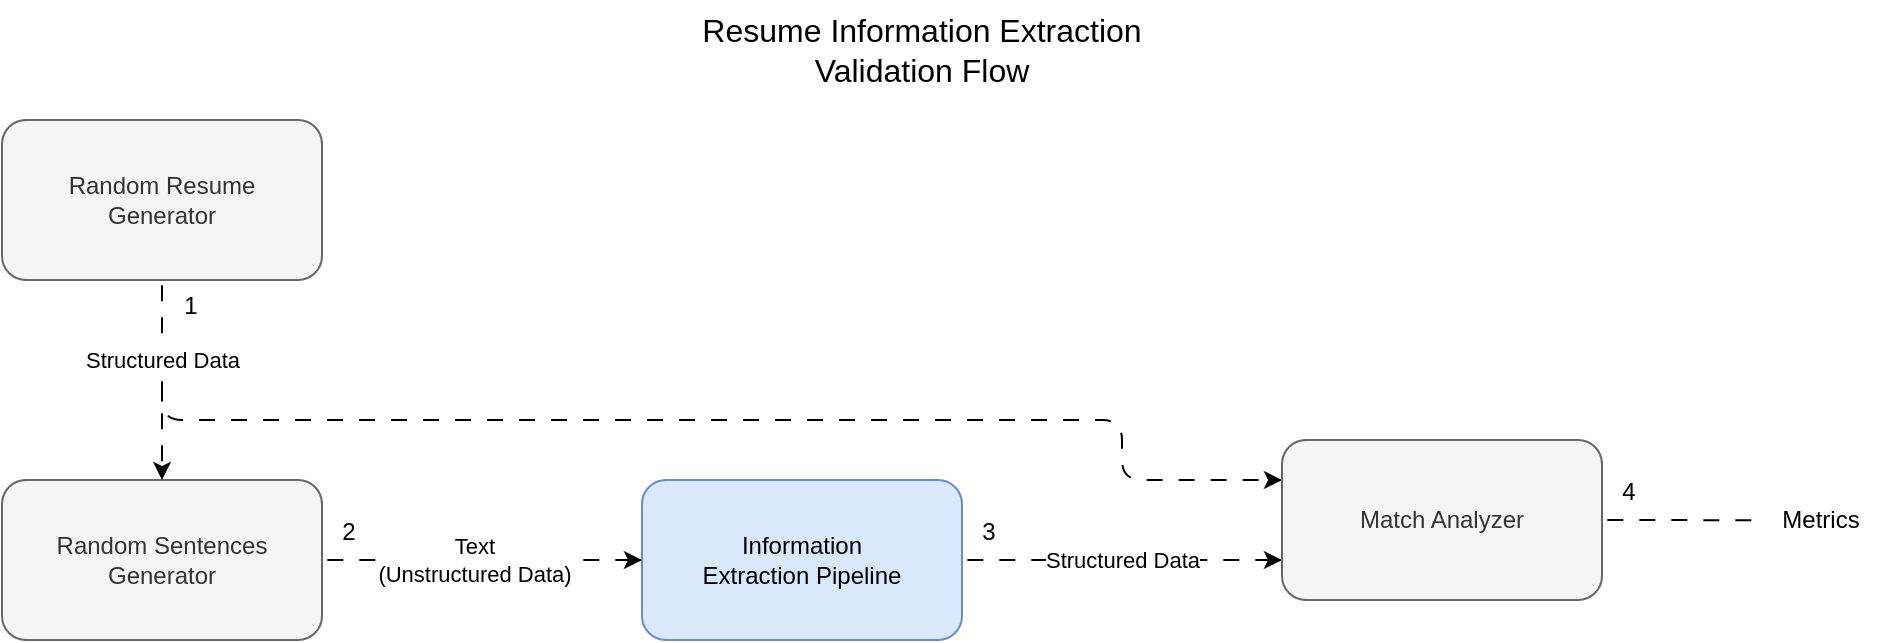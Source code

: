 <mxfile>
    <diagram id="2kICdqhfZtAJEf8zcuIv" name="Page-1">
        <mxGraphModel dx="996" dy="707" grid="0" gridSize="10" guides="1" tooltips="1" connect="1" arrows="1" fold="1" page="0" pageScale="1" pageWidth="1100" pageHeight="850" math="0" shadow="0">
            <root>
                <mxCell id="0"/>
                <mxCell id="1" parent="0"/>
                <mxCell id="91" style="edgeStyle=orthogonalEdgeStyle;html=1;entryX=0;entryY=0.75;entryDx=0;entryDy=0;exitX=1;exitY=0.5;exitDx=0;exitDy=0;flowAnimation=1;" parent="1" source="35" target="90" edge="1">
                    <mxGeometry relative="1" as="geometry">
                        <Array as="points">
                            <mxPoint x="580" y="460"/>
                            <mxPoint x="580" y="460"/>
                        </Array>
                    </mxGeometry>
                </mxCell>
                <mxCell id="92" value="Structured Data" style="edgeLabel;html=1;align=center;verticalAlign=middle;resizable=0;points=[];" parent="91" vertex="1" connectable="0">
                    <mxGeometry x="0.003" y="3" relative="1" as="geometry">
                        <mxPoint y="3" as="offset"/>
                    </mxGeometry>
                </mxCell>
                <mxCell id="35" value="Information&lt;br&gt;Extraction Pipeline" style="rounded=1;whiteSpace=wrap;html=1;fillColor=#dae8fc;strokeColor=#6c8ebf;" parent="1" vertex="1">
                    <mxGeometry x="360.0" y="420" width="160" height="80" as="geometry"/>
                </mxCell>
                <mxCell id="81" value="Resume Information Extraction Validation Flow" style="text;html=1;strokeColor=none;fillColor=none;align=center;verticalAlign=middle;whiteSpace=wrap;rounded=0;fontSize=16;" parent="1" vertex="1">
                    <mxGeometry x="380" y="180" width="240" height="50" as="geometry"/>
                </mxCell>
                <mxCell id="87" style="edgeStyle=none;html=1;entryX=0;entryY=0.5;entryDx=0;entryDy=0;flowAnimation=1;" parent="1" source="82" target="35" edge="1">
                    <mxGeometry relative="1" as="geometry"/>
                </mxCell>
                <mxCell id="88" value="Text&lt;div&gt;(Unstructured Data)&lt;/div&gt;" style="edgeLabel;html=1;align=center;verticalAlign=middle;resizable=0;points=[];" parent="87" vertex="1" connectable="0">
                    <mxGeometry x="0.08" y="-3" relative="1" as="geometry">
                        <mxPoint x="-11" y="-3" as="offset"/>
                    </mxGeometry>
                </mxCell>
                <mxCell id="82" value="Random Sentences Generator" style="rounded=1;whiteSpace=wrap;html=1;fillColor=#f5f5f5;fontColor=#333333;strokeColor=#666666;" parent="1" vertex="1">
                    <mxGeometry x="40" y="420" width="160" height="80" as="geometry"/>
                </mxCell>
                <mxCell id="102" style="edgeStyle=orthogonalEdgeStyle;html=1;entryX=0;entryY=0.25;entryDx=0;entryDy=0;flowAnimation=1;" parent="1" target="90" edge="1">
                    <mxGeometry relative="1" as="geometry">
                        <mxPoint x="120" y="370" as="sourcePoint"/>
                        <Array as="points">
                            <mxPoint x="120" y="390"/>
                            <mxPoint x="600" y="390"/>
                            <mxPoint x="600" y="420"/>
                        </Array>
                    </mxGeometry>
                </mxCell>
                <mxCell id="103" value="Structured Data" style="edgeStyle=none;html=1;exitX=0.5;exitY=1;exitDx=0;exitDy=0;entryX=0.5;entryY=0;entryDx=0;entryDy=0;flowAnimation=1;" parent="1" source="85" target="82" edge="1">
                    <mxGeometry x="-0.2" relative="1" as="geometry">
                        <mxPoint as="offset"/>
                    </mxGeometry>
                </mxCell>
                <mxCell id="85" value="Random Resume&lt;div&gt;&lt;span style=&quot;background-color: transparent;&quot;&gt;Generator&lt;/span&gt;&lt;/div&gt;" style="rounded=1;whiteSpace=wrap;html=1;fillColor=#f5f5f5;fontColor=#333333;strokeColor=#666666;" parent="1" vertex="1">
                    <mxGeometry x="40" y="240" width="160" height="80" as="geometry"/>
                </mxCell>
                <mxCell id="95" style="edgeStyle=none;html=1;exitX=1;exitY=0.5;exitDx=0;exitDy=0;flowAnimation=1;entryX=0.033;entryY=0.504;entryDx=0;entryDy=0;entryPerimeter=0;endArrow=none;endFill=0;" parent="1" source="90" target="104" edge="1">
                    <mxGeometry relative="1" as="geometry">
                        <mxPoint x="920" y="440" as="targetPoint"/>
                    </mxGeometry>
                </mxCell>
                <mxCell id="90" value="Match Analyzer" style="rounded=1;whiteSpace=wrap;html=1;fillColor=#f5f5f5;strokeColor=#666666;fontColor=#333333;" parent="1" vertex="1">
                    <mxGeometry x="680" y="400" width="160" height="80" as="geometry"/>
                </mxCell>
                <mxCell id="104" value="Metrics" style="text;html=1;align=center;verticalAlign=middle;resizable=0;points=[];autosize=1;strokeColor=none;fillColor=none;" parent="1" vertex="1">
                    <mxGeometry x="920" y="427" width="57" height="26" as="geometry"/>
                </mxCell>
                <mxCell id="105" value="1" style="text;html=1;align=center;verticalAlign=middle;resizable=0;points=[];autosize=1;strokeColor=none;fillColor=none;" vertex="1" parent="1">
                    <mxGeometry x="121" y="320" width="25" height="26" as="geometry"/>
                </mxCell>
                <mxCell id="106" value="2" style="text;html=1;align=center;verticalAlign=middle;resizable=0;points=[];autosize=1;strokeColor=none;fillColor=none;" vertex="1" parent="1">
                    <mxGeometry x="200" y="433" width="25" height="26" as="geometry"/>
                </mxCell>
                <mxCell id="107" value="3" style="text;html=1;align=center;verticalAlign=middle;resizable=0;points=[];autosize=1;strokeColor=none;fillColor=none;" vertex="1" parent="1">
                    <mxGeometry x="520" y="433" width="25" height="26" as="geometry"/>
                </mxCell>
                <mxCell id="108" value="4" style="text;html=1;align=center;verticalAlign=middle;resizable=0;points=[];autosize=1;strokeColor=none;fillColor=none;" vertex="1" parent="1">
                    <mxGeometry x="840" y="413" width="25" height="26" as="geometry"/>
                </mxCell>
            </root>
        </mxGraphModel>
    </diagram>
</mxfile>